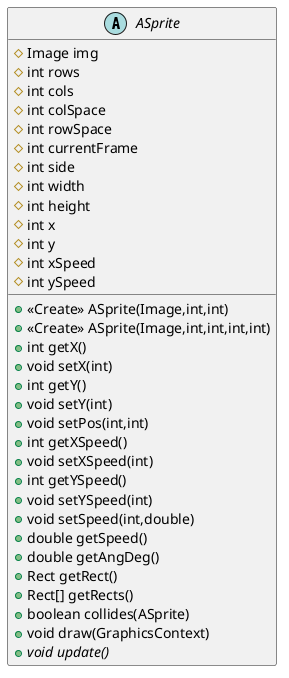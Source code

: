 @startuml
abstract class ASprite {
# Image img
# int rows
# int cols
# int colSpace
# int rowSpace
# int currentFrame
# int side
# int width
# int height
# int x
# int y
# int xSpeed
# int ySpeed
+ <<Create>> ASprite(Image,int,int)
+ <<Create>> ASprite(Image,int,int,int,int)
+ int getX()
+ void setX(int)
+ int getY()
+ void setY(int)
+ void setPos(int,int)
+ int getXSpeed()
+ void setXSpeed(int)
+ int getYSpeed()
+ void setYSpeed(int)
+ void setSpeed(int,double)
+ double getSpeed()
+ double getAngDeg()
+ Rect getRect()
+ Rect[] getRects()
+ boolean collides(ASprite)
+ void draw(GraphicsContext)
+ {abstract}void update()
}


@enduml